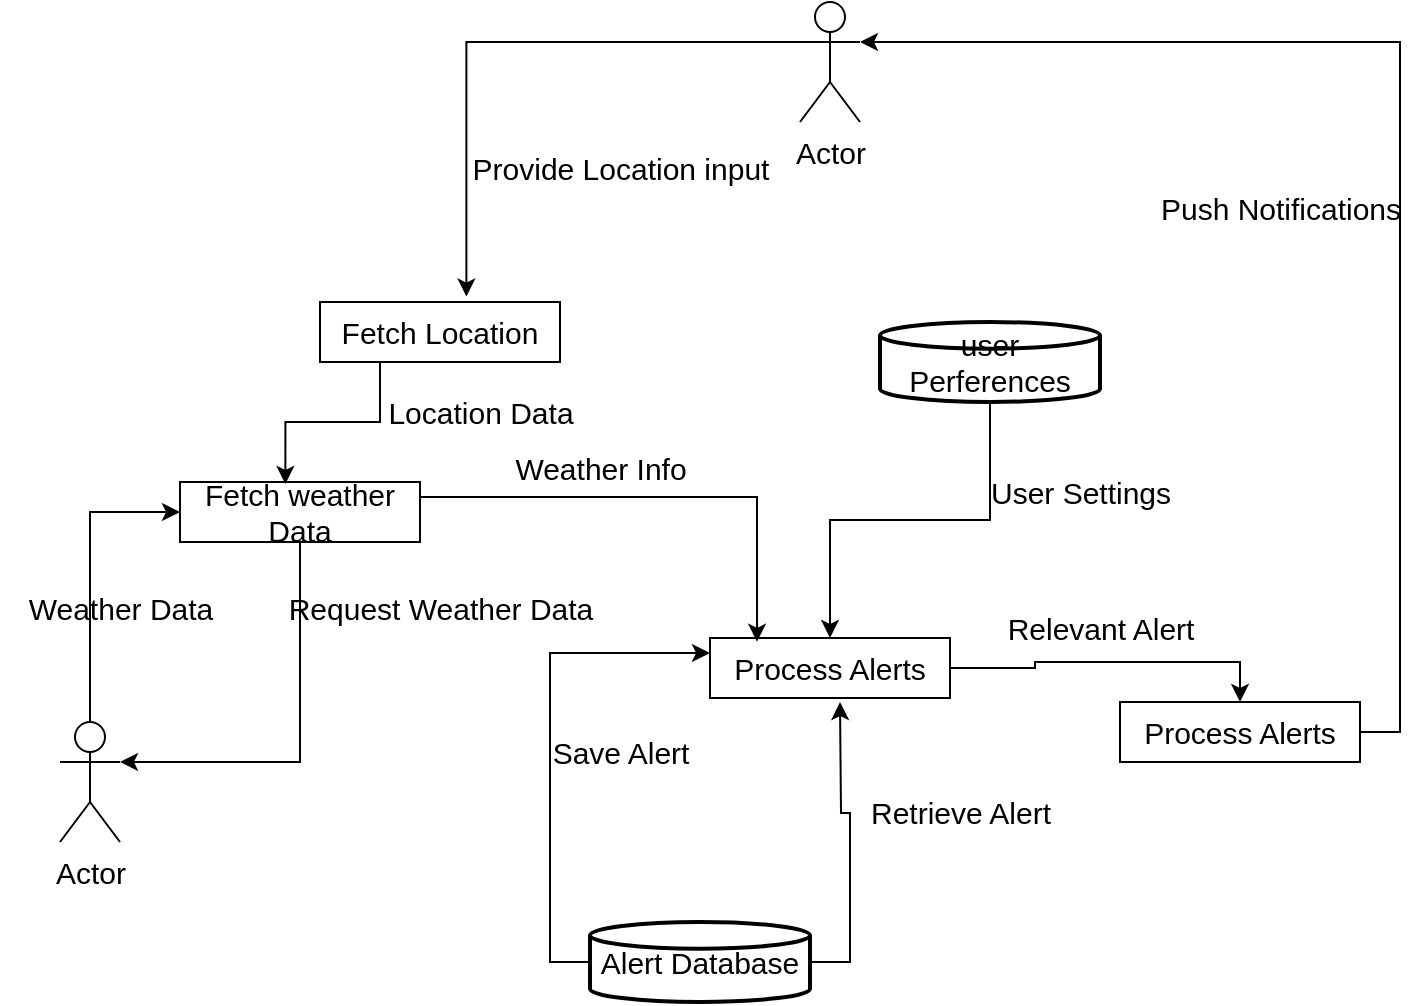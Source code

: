 <mxfile version="24.7.17">
  <diagram name="Page-1" id="JqdZ2X9EnypD1NYx4PsK">
    <mxGraphModel dx="1246" dy="533" grid="1" gridSize="10" guides="1" tooltips="1" connect="1" arrows="1" fold="1" page="1" pageScale="1" pageWidth="827" pageHeight="1169" math="0" shadow="0">
      <root>
        <mxCell id="0" />
        <mxCell id="1" parent="0" />
        <mxCell id="3iN7juQdv9RiVzlAzZco-40" value="Actor" style="shape=umlActor;verticalLabelPosition=bottom;verticalAlign=top;html=1;fontSize=15;" parent="1" vertex="1">
          <mxGeometry x="450" y="70" width="30" height="60" as="geometry" />
        </mxCell>
        <mxCell id="3iN7juQdv9RiVzlAzZco-51" style="edgeStyle=orthogonalEdgeStyle;rounded=0;orthogonalLoop=1;jettySize=auto;html=1;exitX=0.5;exitY=0;exitDx=0;exitDy=0;exitPerimeter=0;entryX=0;entryY=0.5;entryDx=0;entryDy=0;fontSize=15;" parent="1" source="3iN7juQdv9RiVzlAzZco-41" target="3iN7juQdv9RiVzlAzZco-45" edge="1">
          <mxGeometry relative="1" as="geometry" />
        </mxCell>
        <mxCell id="3iN7juQdv9RiVzlAzZco-41" value="Actor" style="shape=umlActor;verticalLabelPosition=bottom;verticalAlign=top;html=1;fontSize=15;" parent="1" vertex="1">
          <mxGeometry x="80" y="430" width="30" height="60" as="geometry" />
        </mxCell>
        <mxCell id="3iN7juQdv9RiVzlAzZco-44" value="Fetch Location" style="rounded=0;whiteSpace=wrap;html=1;fontSize=15;" parent="1" vertex="1">
          <mxGeometry x="210" y="220" width="120" height="30" as="geometry" />
        </mxCell>
        <mxCell id="3iN7juQdv9RiVzlAzZco-45" value="Fetch weather Data" style="rounded=0;whiteSpace=wrap;html=1;fontSize=15;" parent="1" vertex="1">
          <mxGeometry x="140" y="310" width="120" height="30" as="geometry" />
        </mxCell>
        <mxCell id="3iN7juQdv9RiVzlAzZco-68" style="edgeStyle=orthogonalEdgeStyle;rounded=0;orthogonalLoop=1;jettySize=auto;html=1;exitX=1;exitY=0.5;exitDx=0;exitDy=0;fontSize=15;" parent="1" source="3iN7juQdv9RiVzlAzZco-46" target="3iN7juQdv9RiVzlAzZco-67" edge="1">
          <mxGeometry relative="1" as="geometry" />
        </mxCell>
        <mxCell id="3iN7juQdv9RiVzlAzZco-46" value="Process Alerts" style="rounded=0;whiteSpace=wrap;html=1;fontSize=15;" parent="1" vertex="1">
          <mxGeometry x="405" y="388" width="120" height="30" as="geometry" />
        </mxCell>
        <mxCell id="3iN7juQdv9RiVzlAzZco-48" style="edgeStyle=orthogonalEdgeStyle;rounded=0;orthogonalLoop=1;jettySize=auto;html=1;exitX=0;exitY=0.333;exitDx=0;exitDy=0;exitPerimeter=0;entryX=0.61;entryY=-0.091;entryDx=0;entryDy=0;entryPerimeter=0;fontSize=15;" parent="1" source="3iN7juQdv9RiVzlAzZco-40" target="3iN7juQdv9RiVzlAzZco-44" edge="1">
          <mxGeometry relative="1" as="geometry" />
        </mxCell>
        <mxCell id="3iN7juQdv9RiVzlAzZco-49" style="edgeStyle=orthogonalEdgeStyle;rounded=0;orthogonalLoop=1;jettySize=auto;html=1;exitX=0.25;exitY=1;exitDx=0;exitDy=0;entryX=0.439;entryY=0.032;entryDx=0;entryDy=0;entryPerimeter=0;fontSize=15;" parent="1" source="3iN7juQdv9RiVzlAzZco-44" target="3iN7juQdv9RiVzlAzZco-45" edge="1">
          <mxGeometry relative="1" as="geometry" />
        </mxCell>
        <mxCell id="3iN7juQdv9RiVzlAzZco-50" style="edgeStyle=orthogonalEdgeStyle;rounded=0;orthogonalLoop=1;jettySize=auto;html=1;exitX=0.5;exitY=1;exitDx=0;exitDy=0;entryX=1;entryY=0.333;entryDx=0;entryDy=0;entryPerimeter=0;fontSize=15;" parent="1" source="3iN7juQdv9RiVzlAzZco-45" target="3iN7juQdv9RiVzlAzZco-41" edge="1">
          <mxGeometry relative="1" as="geometry" />
        </mxCell>
        <mxCell id="3iN7juQdv9RiVzlAzZco-53" style="edgeStyle=orthogonalEdgeStyle;rounded=0;orthogonalLoop=1;jettySize=auto;html=1;exitX=0.5;exitY=1;exitDx=0;exitDy=0;exitPerimeter=0;entryX=0.5;entryY=0;entryDx=0;entryDy=0;fontSize=15;" parent="1" source="3iN7juQdv9RiVzlAzZco-52" target="3iN7juQdv9RiVzlAzZco-46" edge="1">
          <mxGeometry relative="1" as="geometry" />
        </mxCell>
        <mxCell id="3iN7juQdv9RiVzlAzZco-52" value="user Perferences" style="strokeWidth=2;html=1;shape=mxgraph.flowchart.database;whiteSpace=wrap;fontSize=15;" parent="1" vertex="1">
          <mxGeometry x="490" y="230" width="110" height="40" as="geometry" />
        </mxCell>
        <mxCell id="3iN7juQdv9RiVzlAzZco-54" value="Provide Location input" style="text;html=1;align=center;verticalAlign=middle;resizable=0;points=[];autosize=1;strokeColor=none;fillColor=none;fontSize=15;" parent="1" vertex="1">
          <mxGeometry x="275" y="138" width="170" height="30" as="geometry" />
        </mxCell>
        <mxCell id="3iN7juQdv9RiVzlAzZco-56" value="Location Data" style="text;html=1;align=center;verticalAlign=middle;resizable=0;points=[];autosize=1;strokeColor=none;fillColor=none;fontSize=15;" parent="1" vertex="1">
          <mxGeometry x="230" y="260" width="120" height="30" as="geometry" />
        </mxCell>
        <mxCell id="3iN7juQdv9RiVzlAzZco-57" value="Weather Data" style="text;html=1;align=center;verticalAlign=middle;resizable=0;points=[];autosize=1;strokeColor=none;fillColor=none;fontSize=15;" parent="1" vertex="1">
          <mxGeometry x="50" y="358" width="120" height="30" as="geometry" />
        </mxCell>
        <mxCell id="3iN7juQdv9RiVzlAzZco-58" value="Request Weather Data" style="text;html=1;align=center;verticalAlign=middle;resizable=0;points=[];autosize=1;strokeColor=none;fillColor=none;fontSize=15;" parent="1" vertex="1">
          <mxGeometry x="180" y="358" width="180" height="30" as="geometry" />
        </mxCell>
        <mxCell id="3iN7juQdv9RiVzlAzZco-59" style="edgeStyle=orthogonalEdgeStyle;rounded=0;orthogonalLoop=1;jettySize=auto;html=1;exitX=1;exitY=0.25;exitDx=0;exitDy=0;entryX=0.196;entryY=0.063;entryDx=0;entryDy=0;entryPerimeter=0;fontSize=15;" parent="1" source="3iN7juQdv9RiVzlAzZco-45" target="3iN7juQdv9RiVzlAzZco-46" edge="1">
          <mxGeometry relative="1" as="geometry" />
        </mxCell>
        <mxCell id="3iN7juQdv9RiVzlAzZco-60" value="Weather Info" style="text;html=1;align=center;verticalAlign=middle;resizable=0;points=[];autosize=1;strokeColor=none;fillColor=none;fontSize=15;" parent="1" vertex="1">
          <mxGeometry x="295" y="288" width="110" height="30" as="geometry" />
        </mxCell>
        <mxCell id="3iN7juQdv9RiVzlAzZco-61" value="User Settings" style="text;html=1;align=center;verticalAlign=middle;resizable=0;points=[];autosize=1;strokeColor=none;fillColor=none;fontSize=15;" parent="1" vertex="1">
          <mxGeometry x="535" y="300" width="110" height="30" as="geometry" />
        </mxCell>
        <mxCell id="3iN7juQdv9RiVzlAzZco-63" style="edgeStyle=orthogonalEdgeStyle;rounded=0;orthogonalLoop=1;jettySize=auto;html=1;exitX=0;exitY=0.5;exitDx=0;exitDy=0;exitPerimeter=0;entryX=0;entryY=0.25;entryDx=0;entryDy=0;fontSize=15;" parent="1" source="3iN7juQdv9RiVzlAzZco-62" target="3iN7juQdv9RiVzlAzZco-46" edge="1">
          <mxGeometry relative="1" as="geometry" />
        </mxCell>
        <mxCell id="3iN7juQdv9RiVzlAzZco-64" style="edgeStyle=orthogonalEdgeStyle;rounded=0;orthogonalLoop=1;jettySize=auto;html=1;exitX=1;exitY=0.5;exitDx=0;exitDy=0;exitPerimeter=0;fontSize=15;" parent="1" source="3iN7juQdv9RiVzlAzZco-62" edge="1">
          <mxGeometry relative="1" as="geometry">
            <mxPoint x="470" y="420" as="targetPoint" />
          </mxGeometry>
        </mxCell>
        <mxCell id="3iN7juQdv9RiVzlAzZco-62" value="Alert Database" style="strokeWidth=2;html=1;shape=mxgraph.flowchart.database;whiteSpace=wrap;fontSize=15;" parent="1" vertex="1">
          <mxGeometry x="345" y="530" width="110" height="40" as="geometry" />
        </mxCell>
        <mxCell id="3iN7juQdv9RiVzlAzZco-65" value="Sav&lt;span style=&quot;background-color: initial; font-size: 15px;&quot;&gt;e Alert&lt;/span&gt;" style="text;html=1;align=center;verticalAlign=middle;resizable=0;points=[];autosize=1;strokeColor=none;fillColor=none;fontSize=15;" parent="1" vertex="1">
          <mxGeometry x="315" y="430" width="90" height="30" as="geometry" />
        </mxCell>
        <mxCell id="3iN7juQdv9RiVzlAzZco-66" value="Retrieve Alert" style="text;html=1;align=center;verticalAlign=middle;resizable=0;points=[];autosize=1;strokeColor=none;fillColor=none;fontSize=15;" parent="1" vertex="1">
          <mxGeometry x="475" y="460" width="110" height="30" as="geometry" />
        </mxCell>
        <mxCell id="3iN7juQdv9RiVzlAzZco-67" value="Process Alerts" style="rounded=0;whiteSpace=wrap;html=1;fontSize=15;" parent="1" vertex="1">
          <mxGeometry x="610" y="420" width="120" height="30" as="geometry" />
        </mxCell>
        <mxCell id="3iN7juQdv9RiVzlAzZco-69" value="Relevant Alert" style="text;html=1;align=center;verticalAlign=middle;resizable=0;points=[];autosize=1;strokeColor=none;fillColor=none;fontSize=15;" parent="1" vertex="1">
          <mxGeometry x="540" y="368" width="120" height="30" as="geometry" />
        </mxCell>
        <mxCell id="3iN7juQdv9RiVzlAzZco-70" style="edgeStyle=orthogonalEdgeStyle;rounded=0;orthogonalLoop=1;jettySize=auto;html=1;exitX=1;exitY=0.5;exitDx=0;exitDy=0;entryX=1;entryY=0.333;entryDx=0;entryDy=0;entryPerimeter=0;fontSize=15;" parent="1" source="3iN7juQdv9RiVzlAzZco-67" target="3iN7juQdv9RiVzlAzZco-40" edge="1">
          <mxGeometry relative="1" as="geometry" />
        </mxCell>
        <mxCell id="3iN7juQdv9RiVzlAzZco-71" value="Push Notifications" style="text;html=1;align=center;verticalAlign=middle;resizable=0;points=[];autosize=1;strokeColor=none;fillColor=none;fontSize=15;" parent="1" vertex="1">
          <mxGeometry x="620" y="158" width="140" height="30" as="geometry" />
        </mxCell>
      </root>
    </mxGraphModel>
  </diagram>
</mxfile>
